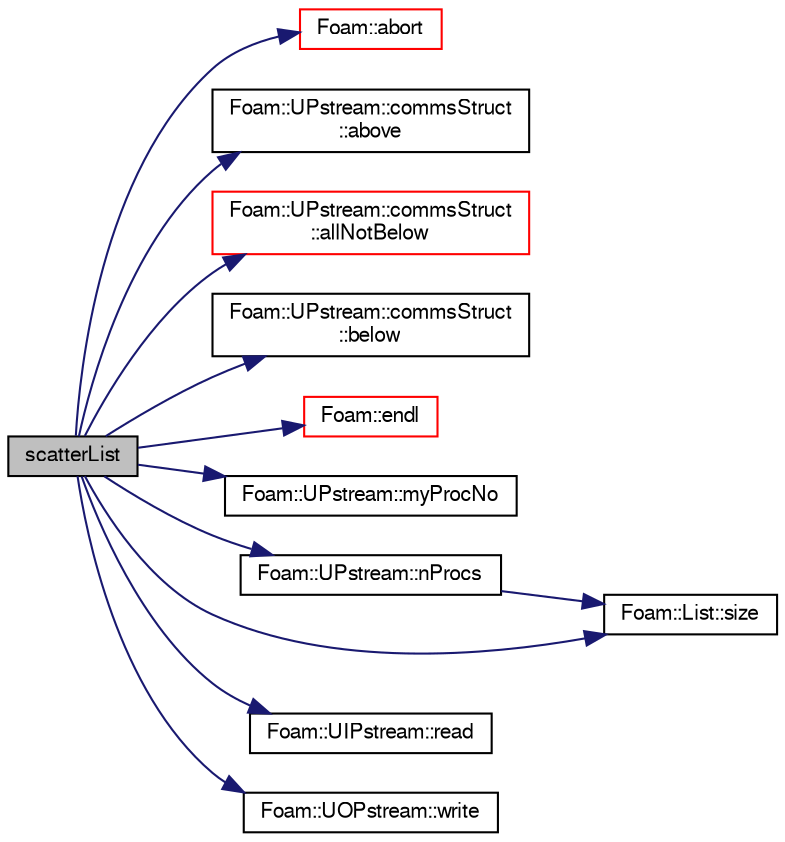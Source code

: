 digraph "scatterList"
{
  bgcolor="transparent";
  edge [fontname="FreeSans",fontsize="10",labelfontname="FreeSans",labelfontsize="10"];
  node [fontname="FreeSans",fontsize="10",shape=record];
  rankdir="LR";
  Node4501 [label="scatterList",height=0.2,width=0.4,color="black", fillcolor="grey75", style="filled", fontcolor="black"];
  Node4501 -> Node4502 [color="midnightblue",fontsize="10",style="solid",fontname="FreeSans"];
  Node4502 [label="Foam::abort",height=0.2,width=0.4,color="red",URL="$a21124.html#a447107a607d03e417307c203fa5fb44b"];
  Node4501 -> Node4545 [color="midnightblue",fontsize="10",style="solid",fontname="FreeSans"];
  Node4545 [label="Foam::UPstream::commsStruct\l::above",height=0.2,width=0.4,color="black",URL="$a26274.html#a553c64427f0c4f6000d961214723c14f"];
  Node4501 -> Node4546 [color="midnightblue",fontsize="10",style="solid",fontname="FreeSans"];
  Node4546 [label="Foam::UPstream::commsStruct\l::allNotBelow",height=0.2,width=0.4,color="red",URL="$a26274.html#a19bad5da060b5dbeb03e500b7f54fa28"];
  Node4501 -> Node4548 [color="midnightblue",fontsize="10",style="solid",fontname="FreeSans"];
  Node4548 [label="Foam::UPstream::commsStruct\l::below",height=0.2,width=0.4,color="black",URL="$a26274.html#afd4ae114527b9c925ffff2c2fe1341dd"];
  Node4501 -> Node4510 [color="midnightblue",fontsize="10",style="solid",fontname="FreeSans"];
  Node4510 [label="Foam::endl",height=0.2,width=0.4,color="red",URL="$a21124.html#a2db8fe02a0d3909e9351bb4275b23ce4",tooltip="Add newline and flush stream. "];
  Node4501 -> Node4551 [color="midnightblue",fontsize="10",style="solid",fontname="FreeSans"];
  Node4551 [label="Foam::UPstream::myProcNo",height=0.2,width=0.4,color="black",URL="$a26270.html#afc74d89573de32a3032c916f8cdd1733",tooltip="Number of this process (starting from masterNo() = 0) "];
  Node4501 -> Node4552 [color="midnightblue",fontsize="10",style="solid",fontname="FreeSans"];
  Node4552 [label="Foam::UPstream::nProcs",height=0.2,width=0.4,color="black",URL="$a26270.html#aada0e04d8127eda8ee95be0772754a4f",tooltip="Number of processes in parallel run. "];
  Node4552 -> Node4553 [color="midnightblue",fontsize="10",style="solid",fontname="FreeSans"];
  Node4553 [label="Foam::List::size",height=0.2,width=0.4,color="black",URL="$a25694.html#a8a5f6fa29bd4b500caf186f60245b384",tooltip="Override size to be inconsistent with allocated storage. "];
  Node4501 -> Node4554 [color="midnightblue",fontsize="10",style="solid",fontname="FreeSans"];
  Node4554 [label="Foam::UIPstream::read",height=0.2,width=0.4,color="black",URL="$a26258.html#a732980587e5b9c409ae433d73ca8698e",tooltip="Read into given buffer from given processor and return the. "];
  Node4501 -> Node4553 [color="midnightblue",fontsize="10",style="solid",fontname="FreeSans"];
  Node4501 -> Node4555 [color="midnightblue",fontsize="10",style="solid",fontname="FreeSans"];
  Node4555 [label="Foam::UOPstream::write",height=0.2,width=0.4,color="black",URL="$a26262.html#a0efefd773fa79fc3b687978f9e1ee9ba",tooltip="Write given buffer to given processor. "];
}
